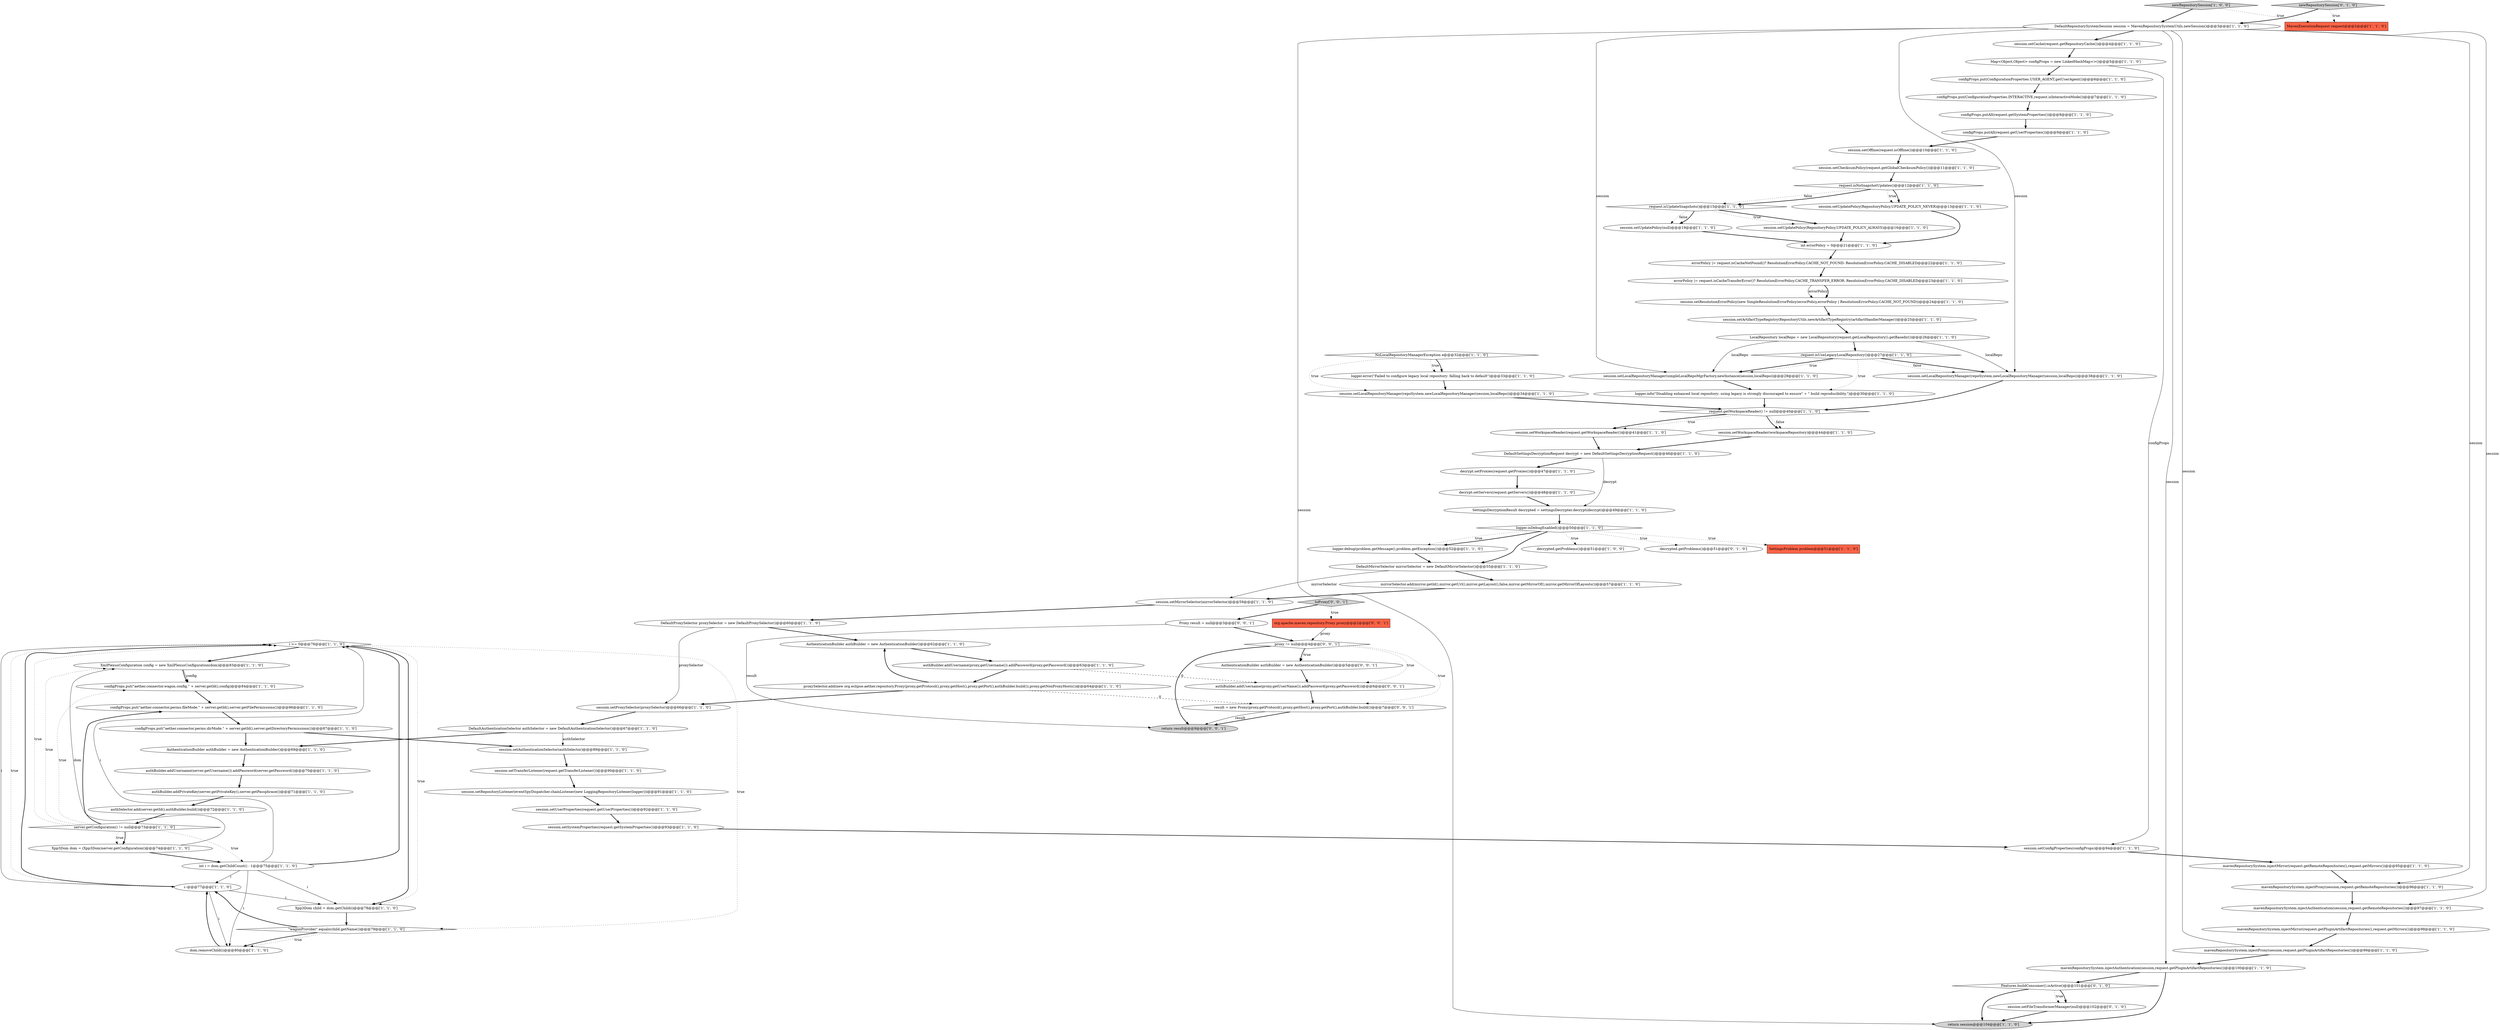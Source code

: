 digraph {
6 [style = filled, label = "i >= 0@@@76@@@['1', '1', '0']", fillcolor = white, shape = diamond image = "AAA0AAABBB1BBB"];
38 [style = filled, label = "session.setLocalRepositoryManager(repoSystem.newLocalRepositoryManager(session,localRepo))@@@38@@@['1', '1', '0']", fillcolor = white, shape = ellipse image = "AAA0AAABBB1BBB"];
58 [style = filled, label = "AuthenticationBuilder authBuilder = new AuthenticationBuilder()@@@69@@@['1', '1', '0']", fillcolor = white, shape = ellipse image = "AAA0AAABBB1BBB"];
49 [style = filled, label = "logger.error(\"Failed to configure legacy local repository: falling back to default\")@@@33@@@['1', '1', '0']", fillcolor = white, shape = ellipse image = "AAA0AAABBB1BBB"];
19 [style = filled, label = "session.setLocalRepositoryManager(simpleLocalRepoMgrFactory.newInstance(session,localRepo))@@@29@@@['1', '1', '0']", fillcolor = white, shape = ellipse image = "AAA0AAABBB1BBB"];
65 [style = filled, label = "request.isNoSnapshotUpdates()@@@12@@@['1', '1', '0']", fillcolor = white, shape = diamond image = "AAA0AAABBB1BBB"];
32 [style = filled, label = "configProps.put(ConfigurationProperties.USER_AGENT,getUserAgent())@@@6@@@['1', '1', '0']", fillcolor = white, shape = ellipse image = "AAA0AAABBB1BBB"];
53 [style = filled, label = "errorPolicy |= request.isCacheTransferError()? ResolutionErrorPolicy.CACHE_TRANSFER_ERROR: ResolutionErrorPolicy.CACHE_DISABLED@@@23@@@['1', '1', '0']", fillcolor = white, shape = ellipse image = "AAA0AAABBB1BBB"];
80 [style = filled, label = "session.setFileTransformerManager(null)@@@102@@@['0', '1', '0']", fillcolor = white, shape = ellipse image = "AAA1AAABBB2BBB"];
70 [style = filled, label = "errorPolicy |= request.isCacheNotFound()? ResolutionErrorPolicy.CACHE_NOT_FOUND: ResolutionErrorPolicy.CACHE_DISABLED@@@22@@@['1', '1', '0']", fillcolor = white, shape = ellipse image = "AAA0AAABBB1BBB"];
26 [style = filled, label = "session.setArtifactTypeRegistry(RepositoryUtils.newArtifactTypeRegistry(artifactHandlerManager))@@@25@@@['1', '1', '0']", fillcolor = white, shape = ellipse image = "AAA0AAABBB1BBB"];
83 [style = filled, label = "org.apache.maven.repository.Proxy proxy@@@2@@@['0', '0', '1']", fillcolor = tomato, shape = box image = "AAA0AAABBB3BBB"];
66 [style = filled, label = "configProps.putAll(request.getUserProperties())@@@9@@@['1', '1', '0']", fillcolor = white, shape = ellipse image = "AAA0AAABBB1BBB"];
82 [style = filled, label = "proxy != null@@@4@@@['0', '0', '1']", fillcolor = white, shape = diamond image = "AAA0AAABBB3BBB"];
56 [style = filled, label = "decrypted.getProblems()@@@51@@@['1', '0', '0']", fillcolor = white, shape = ellipse image = "AAA0AAABBB1BBB"];
47 [style = filled, label = "AuthenticationBuilder authBuilder = new AuthenticationBuilder()@@@62@@@['1', '1', '0']", fillcolor = white, shape = ellipse image = "AAA0AAABBB1BBB"];
35 [style = filled, label = "session.setUpdatePolicy(RepositoryPolicy.UPDATE_POLICY_NEVER)@@@13@@@['1', '1', '0']", fillcolor = white, shape = ellipse image = "AAA0AAABBB1BBB"];
67 [style = filled, label = "session.setAuthenticationSelector(authSelector)@@@89@@@['1', '1', '0']", fillcolor = white, shape = ellipse image = "AAA0AAABBB1BBB"];
12 [style = filled, label = "session.setChecksumPolicy(request.getGlobalChecksumPolicy())@@@11@@@['1', '1', '0']", fillcolor = white, shape = ellipse image = "AAA0AAABBB1BBB"];
11 [style = filled, label = "session.setProxySelector(proxySelector)@@@66@@@['1', '1', '0']", fillcolor = white, shape = ellipse image = "AAA0AAABBB1BBB"];
14 [style = filled, label = "session.setConfigProperties(configProps)@@@94@@@['1', '1', '0']", fillcolor = white, shape = ellipse image = "AAA0AAABBB1BBB"];
74 [style = filled, label = "authBuilder.addUsername(proxy.getUsername()).addPassword(proxy.getPassword())@@@63@@@['1', '1', '0']", fillcolor = white, shape = ellipse image = "AAA0AAABBB1BBB"];
27 [style = filled, label = "configProps.putAll(request.getSystemProperties())@@@8@@@['1', '1', '0']", fillcolor = white, shape = ellipse image = "AAA0AAABBB1BBB"];
63 [style = filled, label = "NoLocalRepositoryManagerException e@@@32@@@['1', '1', '0']", fillcolor = white, shape = diamond image = "AAA0AAABBB1BBB"];
8 [style = filled, label = "XmlPlexusConfiguration config = new XmlPlexusConfiguration(dom)@@@83@@@['1', '1', '0']", fillcolor = white, shape = ellipse image = "AAA0AAABBB1BBB"];
79 [style = filled, label = "decrypted.getProblems()@@@51@@@['0', '1', '0']", fillcolor = white, shape = ellipse image = "AAA0AAABBB2BBB"];
24 [style = filled, label = "DefaultSettingsDecryptionRequest decrypt = new DefaultSettingsDecryptionRequest()@@@46@@@['1', '1', '0']", fillcolor = white, shape = ellipse image = "AAA0AAABBB1BBB"];
50 [style = filled, label = "session.setTransferListener(request.getTransferListener())@@@90@@@['1', '1', '0']", fillcolor = white, shape = ellipse image = "AAA0AAABBB1BBB"];
4 [style = filled, label = "dom.removeChild(i)@@@80@@@['1', '1', '0']", fillcolor = white, shape = ellipse image = "AAA0AAABBB1BBB"];
34 [style = filled, label = "authSelector.add(server.getId(),authBuilder.build())@@@72@@@['1', '1', '0']", fillcolor = white, shape = ellipse image = "AAA0AAABBB1BBB"];
13 [style = filled, label = "decrypt.setServers(request.getServers())@@@48@@@['1', '1', '0']", fillcolor = white, shape = ellipse image = "AAA0AAABBB1BBB"];
51 [style = filled, label = "request.isUseLegacyLocalRepository()@@@27@@@['1', '1', '0']", fillcolor = white, shape = diamond image = "AAA0AAABBB1BBB"];
54 [style = filled, label = "session.setUserProperties(request.getUserProperties())@@@92@@@['1', '1', '0']", fillcolor = white, shape = ellipse image = "AAA0AAABBB1BBB"];
10 [style = filled, label = "configProps.put(\"aether.connector.perms.dirMode.\" + server.getId(),server.getDirectoryPermissions())@@@87@@@['1', '1', '0']", fillcolor = white, shape = ellipse image = "AAA0AAABBB1BBB"];
46 [style = filled, label = "LocalRepository localRepo = new LocalRepository(request.getLocalRepository().getBasedir())@@@26@@@['1', '1', '0']", fillcolor = white, shape = ellipse image = "AAA0AAABBB1BBB"];
45 [style = filled, label = "session.setRepositoryListener(eventSpyDispatcher.chainListener(new LoggingRepositoryListener(logger)))@@@91@@@['1', '1', '0']", fillcolor = white, shape = ellipse image = "AAA0AAABBB1BBB"];
64 [style = filled, label = "DefaultMirrorSelector mirrorSelector = new DefaultMirrorSelector()@@@55@@@['1', '1', '0']", fillcolor = white, shape = ellipse image = "AAA0AAABBB1BBB"];
29 [style = filled, label = "SettingsDecryptionResult decrypted = settingsDecrypter.decrypt(decrypt)@@@49@@@['1', '1', '0']", fillcolor = white, shape = ellipse image = "AAA0AAABBB1BBB"];
55 [style = filled, label = "mavenRepositorySystem.injectMirror(request.getRemoteRepositories(),request.getMirrors())@@@95@@@['1', '1', '0']", fillcolor = white, shape = ellipse image = "AAA0AAABBB1BBB"];
16 [style = filled, label = "mavenRepositorySystem.injectAuthentication(session,request.getRemoteRepositories())@@@97@@@['1', '1', '0']", fillcolor = white, shape = ellipse image = "AAA0AAABBB1BBB"];
7 [style = filled, label = "\"wagonProvider\".equals(child.getName())@@@79@@@['1', '1', '0']", fillcolor = white, shape = diamond image = "AAA0AAABBB1BBB"];
18 [style = filled, label = "Xpp3Dom child = dom.getChild(i)@@@78@@@['1', '1', '0']", fillcolor = white, shape = ellipse image = "AAA0AAABBB1BBB"];
21 [style = filled, label = "configProps.put(ConfigurationProperties.INTERACTIVE,request.isInteractiveMode())@@@7@@@['1', '1', '0']", fillcolor = white, shape = ellipse image = "AAA0AAABBB1BBB"];
3 [style = filled, label = "DefaultRepositorySystemSession session = MavenRepositorySystemUtils.newSession()@@@3@@@['1', '1', '0']", fillcolor = white, shape = ellipse image = "AAA0AAABBB1BBB"];
52 [style = filled, label = "logger.info(\"Disabling enhanced local repository: using legacy is strongly discouraged to ensure\" + \" build reproducibility.\")@@@30@@@['1', '1', '0']", fillcolor = white, shape = ellipse image = "AAA0AAABBB1BBB"];
28 [style = filled, label = "mirrorSelector.add(mirror.getId(),mirror.getUrl(),mirror.getLayout(),false,mirror.getMirrorOf(),mirror.getMirrorOfLayouts())@@@57@@@['1', '1', '0']", fillcolor = white, shape = ellipse image = "AAA0AAABBB1BBB"];
36 [style = filled, label = "session.setLocalRepositoryManager(repoSystem.newLocalRepositoryManager(session,localRepo))@@@34@@@['1', '1', '0']", fillcolor = white, shape = ellipse image = "AAA0AAABBB1BBB"];
9 [style = filled, label = "authBuilder.addPrivateKey(server.getPrivateKey(),server.getPassphrase())@@@71@@@['1', '1', '0']", fillcolor = white, shape = ellipse image = "AAA0AAABBB1BBB"];
39 [style = filled, label = "int errorPolicy = 0@@@21@@@['1', '1', '0']", fillcolor = white, shape = ellipse image = "AAA0AAABBB1BBB"];
85 [style = filled, label = "AuthenticationBuilder authBuilder = new AuthenticationBuilder()@@@5@@@['0', '0', '1']", fillcolor = white, shape = ellipse image = "AAA0AAABBB3BBB"];
40 [style = filled, label = "configProps.put(\"aether.connector.wagon.config.\" + server.getId(),config)@@@84@@@['1', '1', '0']", fillcolor = white, shape = ellipse image = "AAA0AAABBB1BBB"];
5 [style = filled, label = "Xpp3Dom dom = (Xpp3Dom)server.getConfiguration()@@@74@@@['1', '1', '0']", fillcolor = white, shape = ellipse image = "AAA0AAABBB1BBB"];
59 [style = filled, label = "mavenRepositorySystem.injectProxy(session,request.getRemoteRepositories())@@@96@@@['1', '1', '0']", fillcolor = white, shape = ellipse image = "AAA0AAABBB1BBB"];
71 [style = filled, label = "session.setUpdatePolicy(RepositoryPolicy.UPDATE_POLICY_ALWAYS)@@@16@@@['1', '1', '0']", fillcolor = white, shape = ellipse image = "AAA0AAABBB1BBB"];
0 [style = filled, label = "request.isUpdateSnapshots()@@@15@@@['1', '1', '0']", fillcolor = white, shape = diamond image = "AAA0AAABBB1BBB"];
20 [style = filled, label = "configProps.put(\"aether.connector.perms.fileMode.\" + server.getId(),server.getFilePermissions())@@@86@@@['1', '1', '0']", fillcolor = white, shape = ellipse image = "AAA0AAABBB1BBB"];
68 [style = filled, label = "decrypt.setProxies(request.getProxies())@@@47@@@['1', '1', '0']", fillcolor = white, shape = ellipse image = "AAA0AAABBB1BBB"];
88 [style = filled, label = "toProxy['0', '0', '1']", fillcolor = lightgray, shape = diamond image = "AAA0AAABBB3BBB"];
84 [style = filled, label = "authBuilder.addUsername(proxy.getUserName()).addPassword(proxy.getPassword())@@@6@@@['0', '0', '1']", fillcolor = white, shape = ellipse image = "AAA0AAABBB3BBB"];
33 [style = filled, label = "Map<Object,Object> configProps = new LinkedHashMap<>()@@@5@@@['1', '1', '0']", fillcolor = white, shape = ellipse image = "AAA0AAABBB1BBB"];
30 [style = filled, label = "logger.isDebugEnabled()@@@50@@@['1', '1', '0']", fillcolor = white, shape = diamond image = "AAA0AAABBB1BBB"];
43 [style = filled, label = "session.setWorkspaceReader(request.getWorkspaceReader())@@@41@@@['1', '1', '0']", fillcolor = white, shape = ellipse image = "AAA0AAABBB1BBB"];
42 [style = filled, label = "session.setSystemProperties(request.getSystemProperties())@@@93@@@['1', '1', '0']", fillcolor = white, shape = ellipse image = "AAA0AAABBB1BBB"];
76 [style = filled, label = "session.setCache(request.getRepositoryCache())@@@4@@@['1', '1', '0']", fillcolor = white, shape = ellipse image = "AAA0AAABBB1BBB"];
89 [style = filled, label = "Proxy result = null@@@3@@@['0', '0', '1']", fillcolor = white, shape = ellipse image = "AAA0AAABBB3BBB"];
15 [style = filled, label = "session.setMirrorSelector(mirrorSelector)@@@59@@@['1', '1', '0']", fillcolor = white, shape = ellipse image = "AAA0AAABBB1BBB"];
75 [style = filled, label = "session.setOffline(request.isOffline())@@@10@@@['1', '1', '0']", fillcolor = white, shape = ellipse image = "AAA0AAABBB1BBB"];
17 [style = filled, label = "newRepositorySession['1', '0', '0']", fillcolor = lightgray, shape = diamond image = "AAA0AAABBB1BBB"];
31 [style = filled, label = "server.getConfiguration() != null@@@73@@@['1', '1', '0']", fillcolor = white, shape = diamond image = "AAA0AAABBB1BBB"];
69 [style = filled, label = "DefaultAuthenticationSelector authSelector = new DefaultAuthenticationSelector()@@@67@@@['1', '1', '0']", fillcolor = white, shape = ellipse image = "AAA0AAABBB1BBB"];
87 [style = filled, label = "return result@@@9@@@['0', '0', '1']", fillcolor = lightgray, shape = ellipse image = "AAA0AAABBB3BBB"];
23 [style = filled, label = "mavenRepositorySystem.injectMirror(request.getPluginArtifactRepositories(),request.getMirrors())@@@98@@@['1', '1', '0']", fillcolor = white, shape = ellipse image = "AAA0AAABBB1BBB"];
25 [style = filled, label = "logger.debug(problem.getMessage(),problem.getException())@@@52@@@['1', '1', '0']", fillcolor = white, shape = ellipse image = "AAA0AAABBB1BBB"];
48 [style = filled, label = "int i = dom.getChildCount() - 1@@@75@@@['1', '1', '0']", fillcolor = white, shape = ellipse image = "AAA0AAABBB1BBB"];
44 [style = filled, label = "proxySelector.add(new org.eclipse.aether.repository.Proxy(proxy.getProtocol(),proxy.getHost(),proxy.getPort(),authBuilder.build()),proxy.getNonProxyHosts())@@@64@@@['1', '1', '0']", fillcolor = white, shape = ellipse image = "AAA0AAABBB1BBB"];
72 [style = filled, label = "return session@@@104@@@['1', '1', '0']", fillcolor = lightgray, shape = ellipse image = "AAA0AAABBB1BBB"];
22 [style = filled, label = "MavenExecutionRequest request@@@2@@@['1', '1', '0']", fillcolor = tomato, shape = box image = "AAA0AAABBB1BBB"];
2 [style = filled, label = "i--@@@77@@@['1', '1', '0']", fillcolor = white, shape = ellipse image = "AAA0AAABBB1BBB"];
78 [style = filled, label = "Features.buildConsumer().isActive()@@@101@@@['0', '1', '0']", fillcolor = white, shape = diamond image = "AAA1AAABBB2BBB"];
86 [style = filled, label = "result = new Proxy(proxy.getProtocol(),proxy.getHost(),proxy.getPort(),authBuilder.build())@@@7@@@['0', '0', '1']", fillcolor = white, shape = ellipse image = "AAA0AAABBB3BBB"];
60 [style = filled, label = "authBuilder.addUsername(server.getUsername()).addPassword(server.getPassword())@@@70@@@['1', '1', '0']", fillcolor = white, shape = ellipse image = "AAA0AAABBB1BBB"];
77 [style = filled, label = "session.setResolutionErrorPolicy(new SimpleResolutionErrorPolicy(errorPolicy,errorPolicy | ResolutionErrorPolicy.CACHE_NOT_FOUND))@@@24@@@['1', '1', '0']", fillcolor = white, shape = ellipse image = "AAA0AAABBB1BBB"];
41 [style = filled, label = "mavenRepositorySystem.injectAuthentication(session,request.getPluginArtifactRepositories())@@@100@@@['1', '1', '0']", fillcolor = white, shape = ellipse image = "AAA0AAABBB1BBB"];
1 [style = filled, label = "mavenRepositorySystem.injectProxy(session,request.getPluginArtifactRepositories())@@@99@@@['1', '1', '0']", fillcolor = white, shape = ellipse image = "AAA0AAABBB1BBB"];
73 [style = filled, label = "request.getWorkspaceReader() != null@@@40@@@['1', '1', '0']", fillcolor = white, shape = diamond image = "AAA0AAABBB1BBB"];
61 [style = filled, label = "session.setUpdatePolicy(null)@@@19@@@['1', '1', '0']", fillcolor = white, shape = ellipse image = "AAA0AAABBB1BBB"];
81 [style = filled, label = "newRepositorySession['0', '1', '0']", fillcolor = lightgray, shape = diamond image = "AAA0AAABBB2BBB"];
62 [style = filled, label = "session.setWorkspaceReader(workspaceRepository)@@@44@@@['1', '1', '0']", fillcolor = white, shape = ellipse image = "AAA0AAABBB1BBB"];
57 [style = filled, label = "SettingsProblem problem@@@51@@@['1', '1', '0']", fillcolor = tomato, shape = box image = "AAA0AAABBB1BBB"];
37 [style = filled, label = "DefaultProxySelector proxySelector = new DefaultProxySelector()@@@60@@@['1', '1', '0']", fillcolor = white, shape = ellipse image = "AAA0AAABBB1BBB"];
69->58 [style = bold, label=""];
48->4 [style = solid, label="i"];
33->14 [style = solid, label="configProps"];
81->22 [style = dotted, label="true"];
82->87 [style = bold, label=""];
20->10 [style = bold, label=""];
60->9 [style = bold, label=""];
86->87 [style = bold, label=""];
8->40 [style = solid, label="config"];
49->36 [style = bold, label=""];
10->67 [style = bold, label=""];
24->68 [style = bold, label=""];
73->62 [style = dotted, label="false"];
33->32 [style = bold, label=""];
17->3 [style = bold, label=""];
6->8 [style = bold, label=""];
88->89 [style = bold, label=""];
0->61 [style = dotted, label="false"];
4->2 [style = bold, label=""];
74->84 [style = dashed, label="0"];
0->61 [style = bold, label=""];
25->64 [style = bold, label=""];
82->86 [style = dotted, label="true"];
16->23 [style = bold, label=""];
11->69 [style = bold, label=""];
80->72 [style = bold, label=""];
77->26 [style = bold, label=""];
13->29 [style = bold, label=""];
38->73 [style = bold, label=""];
24->29 [style = solid, label="decrypt"];
39->70 [style = bold, label=""];
3->1 [style = solid, label="session"];
71->39 [style = bold, label=""];
41->72 [style = bold, label=""];
65->0 [style = dotted, label="false"];
10->58 [style = bold, label=""];
89->87 [style = solid, label="result"];
9->34 [style = bold, label=""];
26->46 [style = bold, label=""];
0->71 [style = bold, label=""];
68->13 [style = bold, label=""];
84->86 [style = bold, label=""];
65->35 [style = dotted, label="true"];
37->11 [style = solid, label="proxySelector"];
61->39 [style = bold, label=""];
30->57 [style = dotted, label="true"];
66->75 [style = bold, label=""];
3->59 [style = solid, label="session"];
27->66 [style = bold, label=""];
2->6 [style = solid, label="i"];
78->80 [style = dotted, label="true"];
88->83 [style = dotted, label="true"];
31->5 [style = bold, label=""];
44->11 [style = bold, label=""];
73->43 [style = dotted, label="true"];
59->16 [style = bold, label=""];
75->12 [style = bold, label=""];
41->78 [style = bold, label=""];
78->80 [style = bold, label=""];
17->22 [style = dotted, label="true"];
46->38 [style = solid, label="localRepo"];
82->84 [style = dotted, label="true"];
51->38 [style = bold, label=""];
73->62 [style = bold, label=""];
7->2 [style = bold, label=""];
89->82 [style = bold, label=""];
58->60 [style = bold, label=""];
6->18 [style = bold, label=""];
7->4 [style = dotted, label="true"];
48->2 [style = solid, label="i"];
63->49 [style = dotted, label="true"];
51->19 [style = bold, label=""];
31->8 [style = dotted, label="true"];
6->7 [style = dotted, label="true"];
70->53 [style = bold, label=""];
67->50 [style = bold, label=""];
3->72 [style = solid, label="session"];
0->71 [style = dotted, label="true"];
47->74 [style = bold, label=""];
46->51 [style = bold, label=""];
28->15 [style = bold, label=""];
53->77 [style = solid, label="errorPolicy"];
65->35 [style = bold, label=""];
45->54 [style = bold, label=""];
62->24 [style = bold, label=""];
83->82 [style = solid, label="proxy"];
48->6 [style = bold, label=""];
3->16 [style = solid, label="session"];
5->8 [style = solid, label="dom"];
30->56 [style = dotted, label="true"];
34->31 [style = bold, label=""];
54->42 [style = bold, label=""];
44->47 [style = bold, label=""];
19->52 [style = bold, label=""];
78->72 [style = bold, label=""];
48->6 [style = solid, label="i"];
30->25 [style = dotted, label="true"];
31->20 [style = bold, label=""];
31->48 [style = dotted, label="true"];
82->85 [style = bold, label=""];
6->18 [style = dotted, label="true"];
30->64 [style = bold, label=""];
2->6 [style = bold, label=""];
37->47 [style = bold, label=""];
8->40 [style = bold, label=""];
50->45 [style = bold, label=""];
42->14 [style = bold, label=""];
48->18 [style = solid, label="i"];
12->65 [style = bold, label=""];
65->0 [style = bold, label=""];
43->24 [style = bold, label=""];
74->44 [style = bold, label=""];
18->7 [style = bold, label=""];
29->30 [style = bold, label=""];
51->19 [style = dotted, label="true"];
76->33 [style = bold, label=""];
14->55 [style = bold, label=""];
3->19 [style = solid, label="session"];
15->37 [style = bold, label=""];
3->38 [style = solid, label="session"];
73->43 [style = bold, label=""];
23->1 [style = bold, label=""];
36->73 [style = bold, label=""];
44->86 [style = dashed, label="0"];
82->85 [style = dotted, label="true"];
55->59 [style = bold, label=""];
30->25 [style = bold, label=""];
1->41 [style = bold, label=""];
64->15 [style = solid, label="mirrorSelector"];
35->39 [style = bold, label=""];
32->21 [style = bold, label=""];
46->19 [style = solid, label="localRepo"];
52->73 [style = bold, label=""];
64->28 [style = bold, label=""];
30->79 [style = dotted, label="true"];
31->40 [style = dotted, label="true"];
7->4 [style = bold, label=""];
63->36 [style = dotted, label="true"];
53->77 [style = bold, label=""];
2->4 [style = solid, label="i"];
63->49 [style = bold, label=""];
81->3 [style = bold, label=""];
3->41 [style = solid, label="session"];
5->48 [style = bold, label=""];
21->27 [style = bold, label=""];
2->18 [style = solid, label="i"];
31->6 [style = dotted, label="true"];
86->87 [style = solid, label="result"];
6->2 [style = dotted, label="true"];
40->20 [style = bold, label=""];
51->38 [style = dotted, label="false"];
3->76 [style = bold, label=""];
85->84 [style = bold, label=""];
69->67 [style = solid, label="authSelector"];
31->5 [style = dotted, label="true"];
51->52 [style = dotted, label="true"];
}
